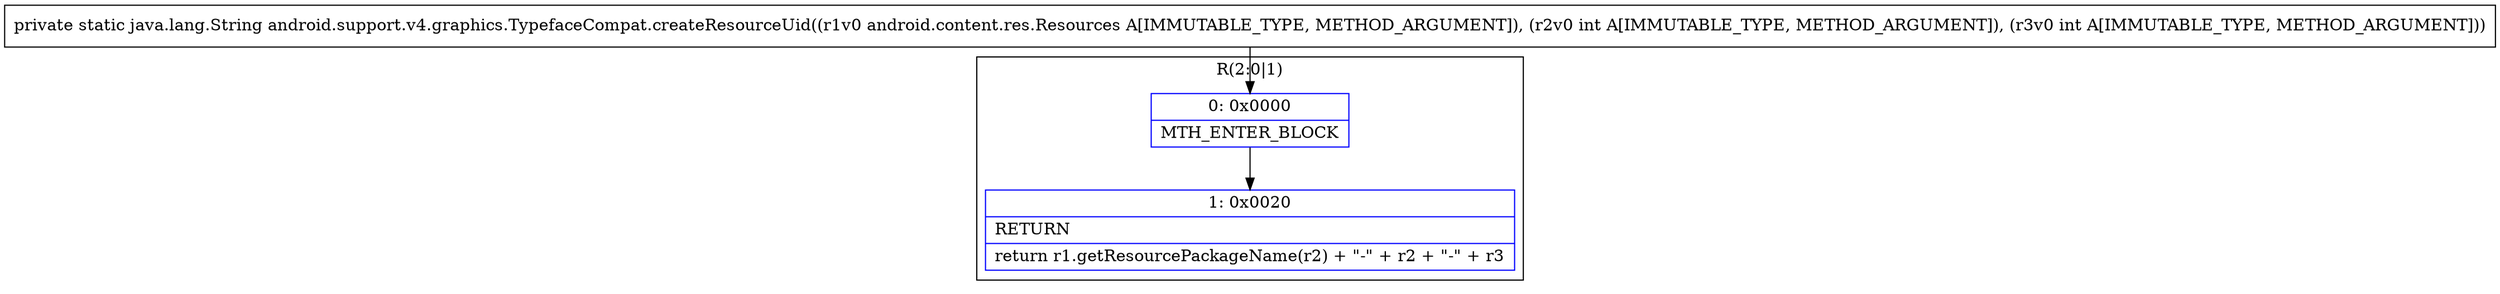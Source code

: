 digraph "CFG forandroid.support.v4.graphics.TypefaceCompat.createResourceUid(Landroid\/content\/res\/Resources;II)Ljava\/lang\/String;" {
subgraph cluster_Region_1386949487 {
label = "R(2:0|1)";
node [shape=record,color=blue];
Node_0 [shape=record,label="{0\:\ 0x0000|MTH_ENTER_BLOCK\l}"];
Node_1 [shape=record,label="{1\:\ 0x0020|RETURN\l|return r1.getResourcePackageName(r2) + \"\-\" + r2 + \"\-\" + r3\l}"];
}
MethodNode[shape=record,label="{private static java.lang.String android.support.v4.graphics.TypefaceCompat.createResourceUid((r1v0 android.content.res.Resources A[IMMUTABLE_TYPE, METHOD_ARGUMENT]), (r2v0 int A[IMMUTABLE_TYPE, METHOD_ARGUMENT]), (r3v0 int A[IMMUTABLE_TYPE, METHOD_ARGUMENT])) }"];
MethodNode -> Node_0;
Node_0 -> Node_1;
}


